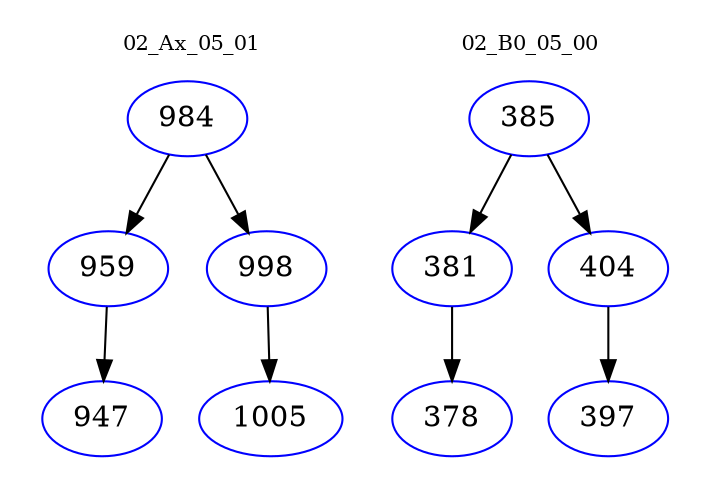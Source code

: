 digraph{
subgraph cluster_0 {
color = white
label = "02_Ax_05_01";
fontsize=10;
T0_984 [label="984", color="blue"]
T0_984 -> T0_959 [color="black"]
T0_959 [label="959", color="blue"]
T0_959 -> T0_947 [color="black"]
T0_947 [label="947", color="blue"]
T0_984 -> T0_998 [color="black"]
T0_998 [label="998", color="blue"]
T0_998 -> T0_1005 [color="black"]
T0_1005 [label="1005", color="blue"]
}
subgraph cluster_1 {
color = white
label = "02_B0_05_00";
fontsize=10;
T1_385 [label="385", color="blue"]
T1_385 -> T1_381 [color="black"]
T1_381 [label="381", color="blue"]
T1_381 -> T1_378 [color="black"]
T1_378 [label="378", color="blue"]
T1_385 -> T1_404 [color="black"]
T1_404 [label="404", color="blue"]
T1_404 -> T1_397 [color="black"]
T1_397 [label="397", color="blue"]
}
}
